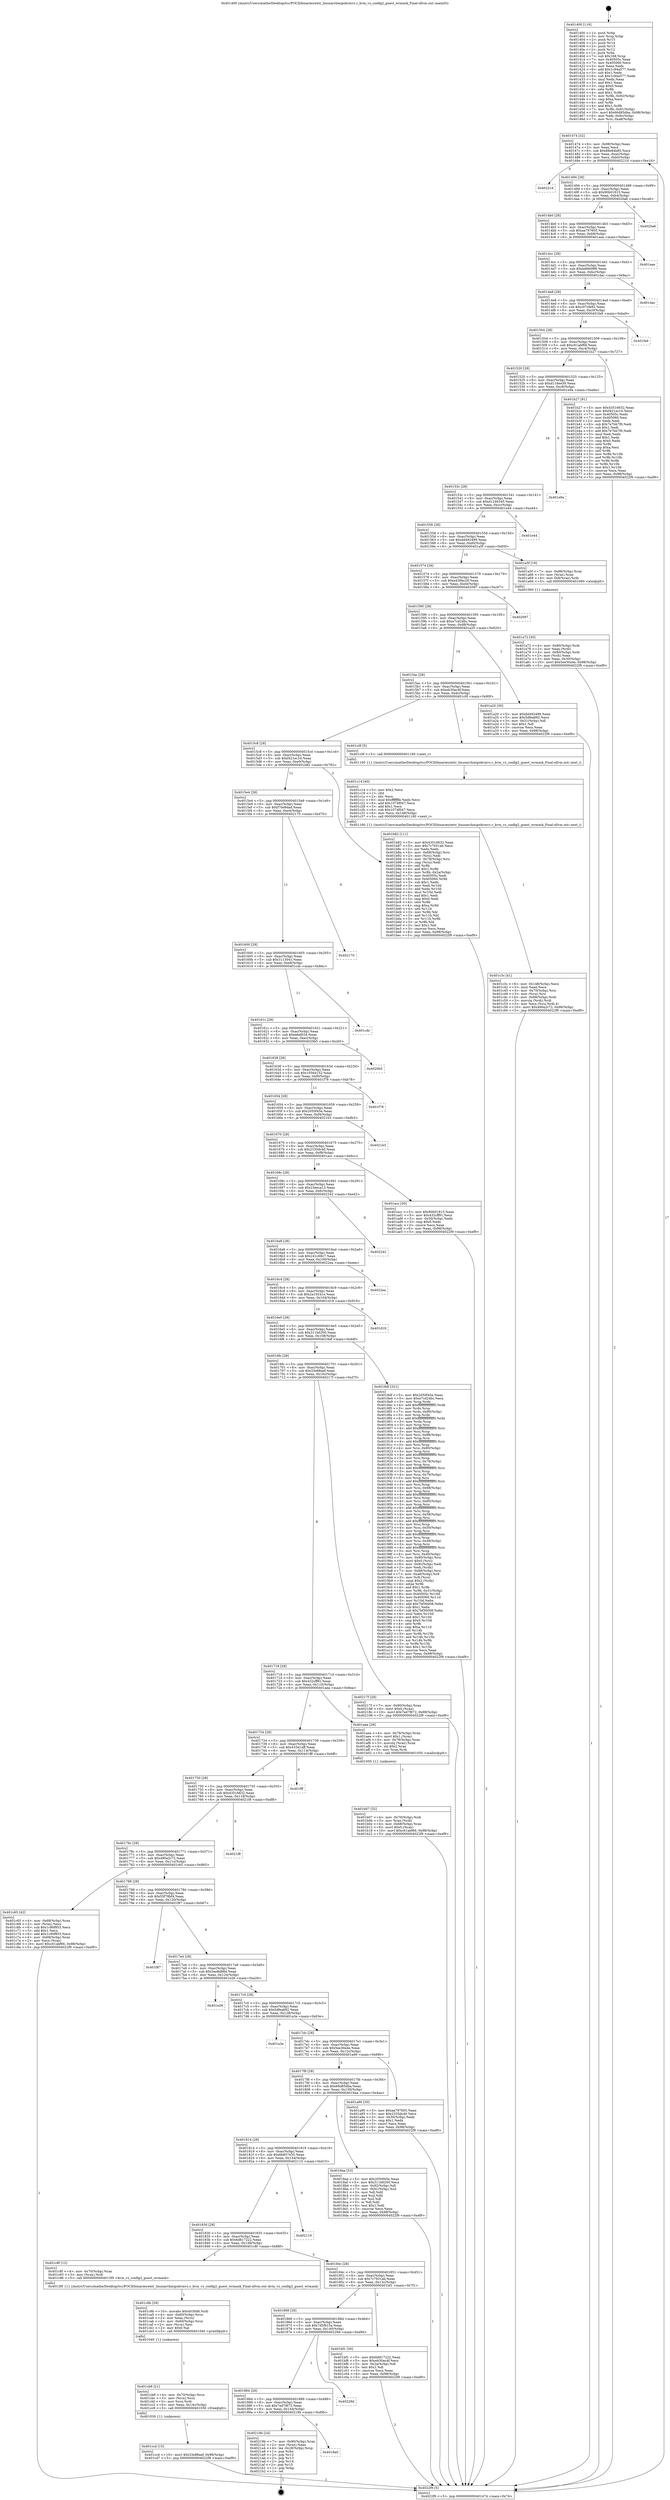 digraph "0x401400" {
  label = "0x401400 (/mnt/c/Users/mathe/Desktop/tcc/POCII/binaries/extr_linuxarchmipskvmvz.c_kvm_vz_config2_guest_wrmask_Final-ollvm.out::main(0))"
  labelloc = "t"
  node[shape=record]

  Entry [label="",width=0.3,height=0.3,shape=circle,fillcolor=black,style=filled]
  "0x401474" [label="{
     0x401474 [32]\l
     | [instrs]\l
     &nbsp;&nbsp;0x401474 \<+6\>: mov -0x98(%rbp),%eax\l
     &nbsp;&nbsp;0x40147a \<+2\>: mov %eax,%ecx\l
     &nbsp;&nbsp;0x40147c \<+6\>: sub $0x88e84b85,%ecx\l
     &nbsp;&nbsp;0x401482 \<+6\>: mov %eax,-0xac(%rbp)\l
     &nbsp;&nbsp;0x401488 \<+6\>: mov %ecx,-0xb0(%rbp)\l
     &nbsp;&nbsp;0x40148e \<+6\>: je 000000000040221d \<main+0xe1d\>\l
  }"]
  "0x40221d" [label="{
     0x40221d\l
  }", style=dashed]
  "0x401494" [label="{
     0x401494 [28]\l
     | [instrs]\l
     &nbsp;&nbsp;0x401494 \<+5\>: jmp 0000000000401499 \<main+0x99\>\l
     &nbsp;&nbsp;0x401499 \<+6\>: mov -0xac(%rbp),%eax\l
     &nbsp;&nbsp;0x40149f \<+5\>: sub $0x90b01815,%eax\l
     &nbsp;&nbsp;0x4014a4 \<+6\>: mov %eax,-0xb4(%rbp)\l
     &nbsp;&nbsp;0x4014aa \<+6\>: je 00000000004020a6 \<main+0xca6\>\l
  }"]
  Exit [label="",width=0.3,height=0.3,shape=circle,fillcolor=black,style=filled,peripheries=2]
  "0x4020a6" [label="{
     0x4020a6\l
  }", style=dashed]
  "0x4014b0" [label="{
     0x4014b0 [28]\l
     | [instrs]\l
     &nbsp;&nbsp;0x4014b0 \<+5\>: jmp 00000000004014b5 \<main+0xb5\>\l
     &nbsp;&nbsp;0x4014b5 \<+6\>: mov -0xac(%rbp),%eax\l
     &nbsp;&nbsp;0x4014bb \<+5\>: sub $0xaa797605,%eax\l
     &nbsp;&nbsp;0x4014c0 \<+6\>: mov %eax,-0xb8(%rbp)\l
     &nbsp;&nbsp;0x4014c6 \<+6\>: je 0000000000401aae \<main+0x6ae\>\l
  }"]
  "0x4018a0" [label="{
     0x4018a0\l
  }", style=dashed]
  "0x401aae" [label="{
     0x401aae\l
  }", style=dashed]
  "0x4014cc" [label="{
     0x4014cc [28]\l
     | [instrs]\l
     &nbsp;&nbsp;0x4014cc \<+5\>: jmp 00000000004014d1 \<main+0xd1\>\l
     &nbsp;&nbsp;0x4014d1 \<+6\>: mov -0xac(%rbp),%eax\l
     &nbsp;&nbsp;0x4014d7 \<+5\>: sub $0xbd6609f6,%eax\l
     &nbsp;&nbsp;0x4014dc \<+6\>: mov %eax,-0xbc(%rbp)\l
     &nbsp;&nbsp;0x4014e2 \<+6\>: je 0000000000401dac \<main+0x9ac\>\l
  }"]
  "0x40219b" [label="{
     0x40219b [24]\l
     | [instrs]\l
     &nbsp;&nbsp;0x40219b \<+7\>: mov -0x90(%rbp),%rax\l
     &nbsp;&nbsp;0x4021a2 \<+2\>: mov (%rax),%eax\l
     &nbsp;&nbsp;0x4021a4 \<+4\>: lea -0x28(%rbp),%rsp\l
     &nbsp;&nbsp;0x4021a8 \<+1\>: pop %rbx\l
     &nbsp;&nbsp;0x4021a9 \<+2\>: pop %r12\l
     &nbsp;&nbsp;0x4021ab \<+2\>: pop %r13\l
     &nbsp;&nbsp;0x4021ad \<+2\>: pop %r14\l
     &nbsp;&nbsp;0x4021af \<+2\>: pop %r15\l
     &nbsp;&nbsp;0x4021b1 \<+1\>: pop %rbp\l
     &nbsp;&nbsp;0x4021b2 \<+1\>: ret\l
  }"]
  "0x401dac" [label="{
     0x401dac\l
  }", style=dashed]
  "0x4014e8" [label="{
     0x4014e8 [28]\l
     | [instrs]\l
     &nbsp;&nbsp;0x4014e8 \<+5\>: jmp 00000000004014ed \<main+0xed\>\l
     &nbsp;&nbsp;0x4014ed \<+6\>: mov -0xac(%rbp),%eax\l
     &nbsp;&nbsp;0x4014f3 \<+5\>: sub $0xc07cfa92,%eax\l
     &nbsp;&nbsp;0x4014f8 \<+6\>: mov %eax,-0xc0(%rbp)\l
     &nbsp;&nbsp;0x4014fe \<+6\>: je 0000000000401fa9 \<main+0xba9\>\l
  }"]
  "0x401884" [label="{
     0x401884 [28]\l
     | [instrs]\l
     &nbsp;&nbsp;0x401884 \<+5\>: jmp 0000000000401889 \<main+0x489\>\l
     &nbsp;&nbsp;0x401889 \<+6\>: mov -0xac(%rbp),%eax\l
     &nbsp;&nbsp;0x40188f \<+5\>: sub $0x7ed7f672,%eax\l
     &nbsp;&nbsp;0x401894 \<+6\>: mov %eax,-0x144(%rbp)\l
     &nbsp;&nbsp;0x40189a \<+6\>: je 000000000040219b \<main+0xd9b\>\l
  }"]
  "0x401fa9" [label="{
     0x401fa9\l
  }", style=dashed]
  "0x401504" [label="{
     0x401504 [28]\l
     | [instrs]\l
     &nbsp;&nbsp;0x401504 \<+5\>: jmp 0000000000401509 \<main+0x109\>\l
     &nbsp;&nbsp;0x401509 \<+6\>: mov -0xac(%rbp),%eax\l
     &nbsp;&nbsp;0x40150f \<+5\>: sub $0xc61abf66,%eax\l
     &nbsp;&nbsp;0x401514 \<+6\>: mov %eax,-0xc4(%rbp)\l
     &nbsp;&nbsp;0x40151a \<+6\>: je 0000000000401b27 \<main+0x727\>\l
  }"]
  "0x40229d" [label="{
     0x40229d\l
  }", style=dashed]
  "0x401b27" [label="{
     0x401b27 [91]\l
     | [instrs]\l
     &nbsp;&nbsp;0x401b27 \<+5\>: mov $0x43516632,%eax\l
     &nbsp;&nbsp;0x401b2c \<+5\>: mov $0xf421ec16,%ecx\l
     &nbsp;&nbsp;0x401b31 \<+7\>: mov 0x40505c,%edx\l
     &nbsp;&nbsp;0x401b38 \<+7\>: mov 0x405060,%esi\l
     &nbsp;&nbsp;0x401b3f \<+2\>: mov %edx,%edi\l
     &nbsp;&nbsp;0x401b41 \<+6\>: sub $0x7e7bb7f0,%edi\l
     &nbsp;&nbsp;0x401b47 \<+3\>: sub $0x1,%edi\l
     &nbsp;&nbsp;0x401b4a \<+6\>: add $0x7e7bb7f0,%edi\l
     &nbsp;&nbsp;0x401b50 \<+3\>: imul %edi,%edx\l
     &nbsp;&nbsp;0x401b53 \<+3\>: and $0x1,%edx\l
     &nbsp;&nbsp;0x401b56 \<+3\>: cmp $0x0,%edx\l
     &nbsp;&nbsp;0x401b59 \<+4\>: sete %r8b\l
     &nbsp;&nbsp;0x401b5d \<+3\>: cmp $0xa,%esi\l
     &nbsp;&nbsp;0x401b60 \<+4\>: setl %r9b\l
     &nbsp;&nbsp;0x401b64 \<+3\>: mov %r8b,%r10b\l
     &nbsp;&nbsp;0x401b67 \<+3\>: and %r9b,%r10b\l
     &nbsp;&nbsp;0x401b6a \<+3\>: xor %r9b,%r8b\l
     &nbsp;&nbsp;0x401b6d \<+3\>: or %r8b,%r10b\l
     &nbsp;&nbsp;0x401b70 \<+4\>: test $0x1,%r10b\l
     &nbsp;&nbsp;0x401b74 \<+3\>: cmovne %ecx,%eax\l
     &nbsp;&nbsp;0x401b77 \<+6\>: mov %eax,-0x98(%rbp)\l
     &nbsp;&nbsp;0x401b7d \<+5\>: jmp 00000000004022f9 \<main+0xef9\>\l
  }"]
  "0x401520" [label="{
     0x401520 [28]\l
     | [instrs]\l
     &nbsp;&nbsp;0x401520 \<+5\>: jmp 0000000000401525 \<main+0x125\>\l
     &nbsp;&nbsp;0x401525 \<+6\>: mov -0xac(%rbp),%eax\l
     &nbsp;&nbsp;0x40152b \<+5\>: sub $0xd118ee39,%eax\l
     &nbsp;&nbsp;0x401530 \<+6\>: mov %eax,-0xc8(%rbp)\l
     &nbsp;&nbsp;0x401536 \<+6\>: je 0000000000401e9a \<main+0xa9a\>\l
  }"]
  "0x401ccd" [label="{
     0x401ccd [15]\l
     | [instrs]\l
     &nbsp;&nbsp;0x401ccd \<+10\>: movl $0x33e88aef,-0x98(%rbp)\l
     &nbsp;&nbsp;0x401cd7 \<+5\>: jmp 00000000004022f9 \<main+0xef9\>\l
  }"]
  "0x401e9a" [label="{
     0x401e9a\l
  }", style=dashed]
  "0x40153c" [label="{
     0x40153c [28]\l
     | [instrs]\l
     &nbsp;&nbsp;0x40153c \<+5\>: jmp 0000000000401541 \<main+0x141\>\l
     &nbsp;&nbsp;0x401541 \<+6\>: mov -0xac(%rbp),%eax\l
     &nbsp;&nbsp;0x401547 \<+5\>: sub $0xd1246345,%eax\l
     &nbsp;&nbsp;0x40154c \<+6\>: mov %eax,-0xcc(%rbp)\l
     &nbsp;&nbsp;0x401552 \<+6\>: je 0000000000401e44 \<main+0xa44\>\l
  }"]
  "0x401cb8" [label="{
     0x401cb8 [21]\l
     | [instrs]\l
     &nbsp;&nbsp;0x401cb8 \<+4\>: mov -0x70(%rbp),%rcx\l
     &nbsp;&nbsp;0x401cbc \<+3\>: mov (%rcx),%rcx\l
     &nbsp;&nbsp;0x401cbf \<+3\>: mov %rcx,%rdi\l
     &nbsp;&nbsp;0x401cc2 \<+6\>: mov %eax,-0x14c(%rbp)\l
     &nbsp;&nbsp;0x401cc8 \<+5\>: call 0000000000401030 \<free@plt\>\l
     | [calls]\l
     &nbsp;&nbsp;0x401030 \{1\} (unknown)\l
  }"]
  "0x401e44" [label="{
     0x401e44\l
  }", style=dashed]
  "0x401558" [label="{
     0x401558 [28]\l
     | [instrs]\l
     &nbsp;&nbsp;0x401558 \<+5\>: jmp 000000000040155d \<main+0x15d\>\l
     &nbsp;&nbsp;0x40155d \<+6\>: mov -0xac(%rbp),%eax\l
     &nbsp;&nbsp;0x401563 \<+5\>: sub $0xdd492499,%eax\l
     &nbsp;&nbsp;0x401568 \<+6\>: mov %eax,-0xd0(%rbp)\l
     &nbsp;&nbsp;0x40156e \<+6\>: je 0000000000401a5f \<main+0x65f\>\l
  }"]
  "0x401c9b" [label="{
     0x401c9b [29]\l
     | [instrs]\l
     &nbsp;&nbsp;0x401c9b \<+10\>: movabs $0x4030d6,%rdi\l
     &nbsp;&nbsp;0x401ca5 \<+4\>: mov -0x60(%rbp),%rcx\l
     &nbsp;&nbsp;0x401ca9 \<+2\>: mov %eax,(%rcx)\l
     &nbsp;&nbsp;0x401cab \<+4\>: mov -0x60(%rbp),%rcx\l
     &nbsp;&nbsp;0x401caf \<+2\>: mov (%rcx),%esi\l
     &nbsp;&nbsp;0x401cb1 \<+2\>: mov $0x0,%al\l
     &nbsp;&nbsp;0x401cb3 \<+5\>: call 0000000000401040 \<printf@plt\>\l
     | [calls]\l
     &nbsp;&nbsp;0x401040 \{1\} (unknown)\l
  }"]
  "0x401a5f" [label="{
     0x401a5f [19]\l
     | [instrs]\l
     &nbsp;&nbsp;0x401a5f \<+7\>: mov -0x88(%rbp),%rax\l
     &nbsp;&nbsp;0x401a66 \<+3\>: mov (%rax),%rax\l
     &nbsp;&nbsp;0x401a69 \<+4\>: mov 0x8(%rax),%rdi\l
     &nbsp;&nbsp;0x401a6d \<+5\>: call 0000000000401060 \<atoi@plt\>\l
     | [calls]\l
     &nbsp;&nbsp;0x401060 \{1\} (unknown)\l
  }"]
  "0x401574" [label="{
     0x401574 [28]\l
     | [instrs]\l
     &nbsp;&nbsp;0x401574 \<+5\>: jmp 0000000000401579 \<main+0x179\>\l
     &nbsp;&nbsp;0x401579 \<+6\>: mov -0xac(%rbp),%eax\l
     &nbsp;&nbsp;0x40157f \<+5\>: sub $0xe436bc28,%eax\l
     &nbsp;&nbsp;0x401584 \<+6\>: mov %eax,-0xd4(%rbp)\l
     &nbsp;&nbsp;0x40158a \<+6\>: je 0000000000402097 \<main+0xc97\>\l
  }"]
  "0x401c3c" [label="{
     0x401c3c [41]\l
     | [instrs]\l
     &nbsp;&nbsp;0x401c3c \<+6\>: mov -0x148(%rbp),%ecx\l
     &nbsp;&nbsp;0x401c42 \<+3\>: imul %eax,%ecx\l
     &nbsp;&nbsp;0x401c45 \<+4\>: mov -0x70(%rbp),%rsi\l
     &nbsp;&nbsp;0x401c49 \<+3\>: mov (%rsi),%rsi\l
     &nbsp;&nbsp;0x401c4c \<+4\>: mov -0x68(%rbp),%rdi\l
     &nbsp;&nbsp;0x401c50 \<+3\>: movslq (%rdi),%rdi\l
     &nbsp;&nbsp;0x401c53 \<+3\>: mov %ecx,(%rsi,%rdi,4)\l
     &nbsp;&nbsp;0x401c56 \<+10\>: movl $0x490a2c72,-0x98(%rbp)\l
     &nbsp;&nbsp;0x401c60 \<+5\>: jmp 00000000004022f9 \<main+0xef9\>\l
  }"]
  "0x402097" [label="{
     0x402097\l
  }", style=dashed]
  "0x401590" [label="{
     0x401590 [28]\l
     | [instrs]\l
     &nbsp;&nbsp;0x401590 \<+5\>: jmp 0000000000401595 \<main+0x195\>\l
     &nbsp;&nbsp;0x401595 \<+6\>: mov -0xac(%rbp),%eax\l
     &nbsp;&nbsp;0x40159b \<+5\>: sub $0xe7cd24bc,%eax\l
     &nbsp;&nbsp;0x4015a0 \<+6\>: mov %eax,-0xd8(%rbp)\l
     &nbsp;&nbsp;0x4015a6 \<+6\>: je 0000000000401a20 \<main+0x620\>\l
  }"]
  "0x401c14" [label="{
     0x401c14 [40]\l
     | [instrs]\l
     &nbsp;&nbsp;0x401c14 \<+5\>: mov $0x2,%ecx\l
     &nbsp;&nbsp;0x401c19 \<+1\>: cltd\l
     &nbsp;&nbsp;0x401c1a \<+2\>: idiv %ecx\l
     &nbsp;&nbsp;0x401c1c \<+6\>: imul $0xfffffffe,%edx,%ecx\l
     &nbsp;&nbsp;0x401c22 \<+6\>: add $0x1074f047,%ecx\l
     &nbsp;&nbsp;0x401c28 \<+3\>: add $0x1,%ecx\l
     &nbsp;&nbsp;0x401c2b \<+6\>: sub $0x1074f047,%ecx\l
     &nbsp;&nbsp;0x401c31 \<+6\>: mov %ecx,-0x148(%rbp)\l
     &nbsp;&nbsp;0x401c37 \<+5\>: call 0000000000401160 \<next_i\>\l
     | [calls]\l
     &nbsp;&nbsp;0x401160 \{1\} (/mnt/c/Users/mathe/Desktop/tcc/POCII/binaries/extr_linuxarchmipskvmvz.c_kvm_vz_config2_guest_wrmask_Final-ollvm.out::next_i)\l
  }"]
  "0x401a20" [label="{
     0x401a20 [30]\l
     | [instrs]\l
     &nbsp;&nbsp;0x401a20 \<+5\>: mov $0xdd492499,%eax\l
     &nbsp;&nbsp;0x401a25 \<+5\>: mov $0x5dfea692,%ecx\l
     &nbsp;&nbsp;0x401a2a \<+3\>: mov -0x31(%rbp),%dl\l
     &nbsp;&nbsp;0x401a2d \<+3\>: test $0x1,%dl\l
     &nbsp;&nbsp;0x401a30 \<+3\>: cmovne %ecx,%eax\l
     &nbsp;&nbsp;0x401a33 \<+6\>: mov %eax,-0x98(%rbp)\l
     &nbsp;&nbsp;0x401a39 \<+5\>: jmp 00000000004022f9 \<main+0xef9\>\l
  }"]
  "0x4015ac" [label="{
     0x4015ac [28]\l
     | [instrs]\l
     &nbsp;&nbsp;0x4015ac \<+5\>: jmp 00000000004015b1 \<main+0x1b1\>\l
     &nbsp;&nbsp;0x4015b1 \<+6\>: mov -0xac(%rbp),%eax\l
     &nbsp;&nbsp;0x4015b7 \<+5\>: sub $0xeb30ac4f,%eax\l
     &nbsp;&nbsp;0x4015bc \<+6\>: mov %eax,-0xdc(%rbp)\l
     &nbsp;&nbsp;0x4015c2 \<+6\>: je 0000000000401c0f \<main+0x80f\>\l
  }"]
  "0x401868" [label="{
     0x401868 [28]\l
     | [instrs]\l
     &nbsp;&nbsp;0x401868 \<+5\>: jmp 000000000040186d \<main+0x46d\>\l
     &nbsp;&nbsp;0x40186d \<+6\>: mov -0xac(%rbp),%eax\l
     &nbsp;&nbsp;0x401873 \<+5\>: sub $0x7d5f915a,%eax\l
     &nbsp;&nbsp;0x401878 \<+6\>: mov %eax,-0x140(%rbp)\l
     &nbsp;&nbsp;0x40187e \<+6\>: je 000000000040229d \<main+0xe9d\>\l
  }"]
  "0x401c0f" [label="{
     0x401c0f [5]\l
     | [instrs]\l
     &nbsp;&nbsp;0x401c0f \<+5\>: call 0000000000401160 \<next_i\>\l
     | [calls]\l
     &nbsp;&nbsp;0x401160 \{1\} (/mnt/c/Users/mathe/Desktop/tcc/POCII/binaries/extr_linuxarchmipskvmvz.c_kvm_vz_config2_guest_wrmask_Final-ollvm.out::next_i)\l
  }"]
  "0x4015c8" [label="{
     0x4015c8 [28]\l
     | [instrs]\l
     &nbsp;&nbsp;0x4015c8 \<+5\>: jmp 00000000004015cd \<main+0x1cd\>\l
     &nbsp;&nbsp;0x4015cd \<+6\>: mov -0xac(%rbp),%eax\l
     &nbsp;&nbsp;0x4015d3 \<+5\>: sub $0xf421ec16,%eax\l
     &nbsp;&nbsp;0x4015d8 \<+6\>: mov %eax,-0xe0(%rbp)\l
     &nbsp;&nbsp;0x4015de \<+6\>: je 0000000000401b82 \<main+0x782\>\l
  }"]
  "0x401bf1" [label="{
     0x401bf1 [30]\l
     | [instrs]\l
     &nbsp;&nbsp;0x401bf1 \<+5\>: mov $0x6d817222,%eax\l
     &nbsp;&nbsp;0x401bf6 \<+5\>: mov $0xeb30ac4f,%ecx\l
     &nbsp;&nbsp;0x401bfb \<+3\>: mov -0x2a(%rbp),%dl\l
     &nbsp;&nbsp;0x401bfe \<+3\>: test $0x1,%dl\l
     &nbsp;&nbsp;0x401c01 \<+3\>: cmovne %ecx,%eax\l
     &nbsp;&nbsp;0x401c04 \<+6\>: mov %eax,-0x98(%rbp)\l
     &nbsp;&nbsp;0x401c0a \<+5\>: jmp 00000000004022f9 \<main+0xef9\>\l
  }"]
  "0x401b82" [label="{
     0x401b82 [111]\l
     | [instrs]\l
     &nbsp;&nbsp;0x401b82 \<+5\>: mov $0x43516632,%eax\l
     &nbsp;&nbsp;0x401b87 \<+5\>: mov $0x7c7931ab,%ecx\l
     &nbsp;&nbsp;0x401b8c \<+2\>: xor %edx,%edx\l
     &nbsp;&nbsp;0x401b8e \<+4\>: mov -0x68(%rbp),%rsi\l
     &nbsp;&nbsp;0x401b92 \<+2\>: mov (%rsi),%edi\l
     &nbsp;&nbsp;0x401b94 \<+4\>: mov -0x78(%rbp),%rsi\l
     &nbsp;&nbsp;0x401b98 \<+2\>: cmp (%rsi),%edi\l
     &nbsp;&nbsp;0x401b9a \<+4\>: setl %r8b\l
     &nbsp;&nbsp;0x401b9e \<+4\>: and $0x1,%r8b\l
     &nbsp;&nbsp;0x401ba2 \<+4\>: mov %r8b,-0x2a(%rbp)\l
     &nbsp;&nbsp;0x401ba6 \<+7\>: mov 0x40505c,%edi\l
     &nbsp;&nbsp;0x401bad \<+8\>: mov 0x405060,%r9d\l
     &nbsp;&nbsp;0x401bb5 \<+3\>: sub $0x1,%edx\l
     &nbsp;&nbsp;0x401bb8 \<+3\>: mov %edi,%r10d\l
     &nbsp;&nbsp;0x401bbb \<+3\>: add %edx,%r10d\l
     &nbsp;&nbsp;0x401bbe \<+4\>: imul %r10d,%edi\l
     &nbsp;&nbsp;0x401bc2 \<+3\>: and $0x1,%edi\l
     &nbsp;&nbsp;0x401bc5 \<+3\>: cmp $0x0,%edi\l
     &nbsp;&nbsp;0x401bc8 \<+4\>: sete %r8b\l
     &nbsp;&nbsp;0x401bcc \<+4\>: cmp $0xa,%r9d\l
     &nbsp;&nbsp;0x401bd0 \<+4\>: setl %r11b\l
     &nbsp;&nbsp;0x401bd4 \<+3\>: mov %r8b,%bl\l
     &nbsp;&nbsp;0x401bd7 \<+3\>: and %r11b,%bl\l
     &nbsp;&nbsp;0x401bda \<+3\>: xor %r11b,%r8b\l
     &nbsp;&nbsp;0x401bdd \<+3\>: or %r8b,%bl\l
     &nbsp;&nbsp;0x401be0 \<+3\>: test $0x1,%bl\l
     &nbsp;&nbsp;0x401be3 \<+3\>: cmovne %ecx,%eax\l
     &nbsp;&nbsp;0x401be6 \<+6\>: mov %eax,-0x98(%rbp)\l
     &nbsp;&nbsp;0x401bec \<+5\>: jmp 00000000004022f9 \<main+0xef9\>\l
  }"]
  "0x4015e4" [label="{
     0x4015e4 [28]\l
     | [instrs]\l
     &nbsp;&nbsp;0x4015e4 \<+5\>: jmp 00000000004015e9 \<main+0x1e9\>\l
     &nbsp;&nbsp;0x4015e9 \<+6\>: mov -0xac(%rbp),%eax\l
     &nbsp;&nbsp;0x4015ef \<+5\>: sub $0xf70e9dad,%eax\l
     &nbsp;&nbsp;0x4015f4 \<+6\>: mov %eax,-0xe4(%rbp)\l
     &nbsp;&nbsp;0x4015fa \<+6\>: je 0000000000402170 \<main+0xd70\>\l
  }"]
  "0x40184c" [label="{
     0x40184c [28]\l
     | [instrs]\l
     &nbsp;&nbsp;0x40184c \<+5\>: jmp 0000000000401851 \<main+0x451\>\l
     &nbsp;&nbsp;0x401851 \<+6\>: mov -0xac(%rbp),%eax\l
     &nbsp;&nbsp;0x401857 \<+5\>: sub $0x7c7931ab,%eax\l
     &nbsp;&nbsp;0x40185c \<+6\>: mov %eax,-0x13c(%rbp)\l
     &nbsp;&nbsp;0x401862 \<+6\>: je 0000000000401bf1 \<main+0x7f1\>\l
  }"]
  "0x402170" [label="{
     0x402170\l
  }", style=dashed]
  "0x401600" [label="{
     0x401600 [28]\l
     | [instrs]\l
     &nbsp;&nbsp;0x401600 \<+5\>: jmp 0000000000401605 \<main+0x205\>\l
     &nbsp;&nbsp;0x401605 \<+6\>: mov -0xac(%rbp),%eax\l
     &nbsp;&nbsp;0x40160b \<+5\>: sub $0x3113041,%eax\l
     &nbsp;&nbsp;0x401610 \<+6\>: mov %eax,-0xe8(%rbp)\l
     &nbsp;&nbsp;0x401616 \<+6\>: je 0000000000401cdc \<main+0x8dc\>\l
  }"]
  "0x401c8f" [label="{
     0x401c8f [12]\l
     | [instrs]\l
     &nbsp;&nbsp;0x401c8f \<+4\>: mov -0x70(%rbp),%rax\l
     &nbsp;&nbsp;0x401c93 \<+3\>: mov (%rax),%rdi\l
     &nbsp;&nbsp;0x401c96 \<+5\>: call 00000000004013f0 \<kvm_vz_config2_guest_wrmask\>\l
     | [calls]\l
     &nbsp;&nbsp;0x4013f0 \{1\} (/mnt/c/Users/mathe/Desktop/tcc/POCII/binaries/extr_linuxarchmipskvmvz.c_kvm_vz_config2_guest_wrmask_Final-ollvm.out::kvm_vz_config2_guest_wrmask)\l
  }"]
  "0x401cdc" [label="{
     0x401cdc\l
  }", style=dashed]
  "0x40161c" [label="{
     0x40161c [28]\l
     | [instrs]\l
     &nbsp;&nbsp;0x40161c \<+5\>: jmp 0000000000401621 \<main+0x221\>\l
     &nbsp;&nbsp;0x401621 \<+6\>: mov -0xac(%rbp),%eax\l
     &nbsp;&nbsp;0x401627 \<+5\>: sub $0xe6af034,%eax\l
     &nbsp;&nbsp;0x40162c \<+6\>: mov %eax,-0xec(%rbp)\l
     &nbsp;&nbsp;0x401632 \<+6\>: je 00000000004020b5 \<main+0xcb5\>\l
  }"]
  "0x401830" [label="{
     0x401830 [28]\l
     | [instrs]\l
     &nbsp;&nbsp;0x401830 \<+5\>: jmp 0000000000401835 \<main+0x435\>\l
     &nbsp;&nbsp;0x401835 \<+6\>: mov -0xac(%rbp),%eax\l
     &nbsp;&nbsp;0x40183b \<+5\>: sub $0x6d817222,%eax\l
     &nbsp;&nbsp;0x401840 \<+6\>: mov %eax,-0x138(%rbp)\l
     &nbsp;&nbsp;0x401846 \<+6\>: je 0000000000401c8f \<main+0x88f\>\l
  }"]
  "0x4020b5" [label="{
     0x4020b5\l
  }", style=dashed]
  "0x401638" [label="{
     0x401638 [28]\l
     | [instrs]\l
     &nbsp;&nbsp;0x401638 \<+5\>: jmp 000000000040163d \<main+0x23d\>\l
     &nbsp;&nbsp;0x40163d \<+6\>: mov -0xac(%rbp),%eax\l
     &nbsp;&nbsp;0x401643 \<+5\>: sub $0x10564152,%eax\l
     &nbsp;&nbsp;0x401648 \<+6\>: mov %eax,-0xf0(%rbp)\l
     &nbsp;&nbsp;0x40164e \<+6\>: je 0000000000401f78 \<main+0xb78\>\l
  }"]
  "0x402110" [label="{
     0x402110\l
  }", style=dashed]
  "0x401f78" [label="{
     0x401f78\l
  }", style=dashed]
  "0x401654" [label="{
     0x401654 [28]\l
     | [instrs]\l
     &nbsp;&nbsp;0x401654 \<+5\>: jmp 0000000000401659 \<main+0x259\>\l
     &nbsp;&nbsp;0x401659 \<+6\>: mov -0xac(%rbp),%eax\l
     &nbsp;&nbsp;0x40165f \<+5\>: sub $0x2050f45e,%eax\l
     &nbsp;&nbsp;0x401664 \<+6\>: mov %eax,-0xf4(%rbp)\l
     &nbsp;&nbsp;0x40166a \<+6\>: je 00000000004021b3 \<main+0xdb3\>\l
  }"]
  "0x401b07" [label="{
     0x401b07 [32]\l
     | [instrs]\l
     &nbsp;&nbsp;0x401b07 \<+4\>: mov -0x70(%rbp),%rdi\l
     &nbsp;&nbsp;0x401b0b \<+3\>: mov %rax,(%rdi)\l
     &nbsp;&nbsp;0x401b0e \<+4\>: mov -0x68(%rbp),%rax\l
     &nbsp;&nbsp;0x401b12 \<+6\>: movl $0x0,(%rax)\l
     &nbsp;&nbsp;0x401b18 \<+10\>: movl $0xc61abf66,-0x98(%rbp)\l
     &nbsp;&nbsp;0x401b22 \<+5\>: jmp 00000000004022f9 \<main+0xef9\>\l
  }"]
  "0x4021b3" [label="{
     0x4021b3\l
  }", style=dashed]
  "0x401670" [label="{
     0x401670 [28]\l
     | [instrs]\l
     &nbsp;&nbsp;0x401670 \<+5\>: jmp 0000000000401675 \<main+0x275\>\l
     &nbsp;&nbsp;0x401675 \<+6\>: mov -0xac(%rbp),%eax\l
     &nbsp;&nbsp;0x40167b \<+5\>: sub $0x2335dc40,%eax\l
     &nbsp;&nbsp;0x401680 \<+6\>: mov %eax,-0xf8(%rbp)\l
     &nbsp;&nbsp;0x401686 \<+6\>: je 0000000000401acc \<main+0x6cc\>\l
  }"]
  "0x401a72" [label="{
     0x401a72 [30]\l
     | [instrs]\l
     &nbsp;&nbsp;0x401a72 \<+4\>: mov -0x80(%rbp),%rdi\l
     &nbsp;&nbsp;0x401a76 \<+2\>: mov %eax,(%rdi)\l
     &nbsp;&nbsp;0x401a78 \<+4\>: mov -0x80(%rbp),%rdi\l
     &nbsp;&nbsp;0x401a7c \<+2\>: mov (%rdi),%eax\l
     &nbsp;&nbsp;0x401a7e \<+3\>: mov %eax,-0x30(%rbp)\l
     &nbsp;&nbsp;0x401a81 \<+10\>: movl $0x5ee30a4e,-0x98(%rbp)\l
     &nbsp;&nbsp;0x401a8b \<+5\>: jmp 00000000004022f9 \<main+0xef9\>\l
  }"]
  "0x401acc" [label="{
     0x401acc [30]\l
     | [instrs]\l
     &nbsp;&nbsp;0x401acc \<+5\>: mov $0x90b01815,%eax\l
     &nbsp;&nbsp;0x401ad1 \<+5\>: mov $0x432cff91,%ecx\l
     &nbsp;&nbsp;0x401ad6 \<+3\>: mov -0x30(%rbp),%edx\l
     &nbsp;&nbsp;0x401ad9 \<+3\>: cmp $0x0,%edx\l
     &nbsp;&nbsp;0x401adc \<+3\>: cmove %ecx,%eax\l
     &nbsp;&nbsp;0x401adf \<+6\>: mov %eax,-0x98(%rbp)\l
     &nbsp;&nbsp;0x401ae5 \<+5\>: jmp 00000000004022f9 \<main+0xef9\>\l
  }"]
  "0x40168c" [label="{
     0x40168c [28]\l
     | [instrs]\l
     &nbsp;&nbsp;0x40168c \<+5\>: jmp 0000000000401691 \<main+0x291\>\l
     &nbsp;&nbsp;0x401691 \<+6\>: mov -0xac(%rbp),%eax\l
     &nbsp;&nbsp;0x401697 \<+5\>: sub $0x23eeca13,%eax\l
     &nbsp;&nbsp;0x40169c \<+6\>: mov %eax,-0xfc(%rbp)\l
     &nbsp;&nbsp;0x4016a2 \<+6\>: je 0000000000402242 \<main+0xe42\>\l
  }"]
  "0x401400" [label="{
     0x401400 [116]\l
     | [instrs]\l
     &nbsp;&nbsp;0x401400 \<+1\>: push %rbp\l
     &nbsp;&nbsp;0x401401 \<+3\>: mov %rsp,%rbp\l
     &nbsp;&nbsp;0x401404 \<+2\>: push %r15\l
     &nbsp;&nbsp;0x401406 \<+2\>: push %r14\l
     &nbsp;&nbsp;0x401408 \<+2\>: push %r13\l
     &nbsp;&nbsp;0x40140a \<+2\>: push %r12\l
     &nbsp;&nbsp;0x40140c \<+1\>: push %rbx\l
     &nbsp;&nbsp;0x40140d \<+7\>: sub $0x168,%rsp\l
     &nbsp;&nbsp;0x401414 \<+7\>: mov 0x40505c,%eax\l
     &nbsp;&nbsp;0x40141b \<+7\>: mov 0x405060,%ecx\l
     &nbsp;&nbsp;0x401422 \<+2\>: mov %eax,%edx\l
     &nbsp;&nbsp;0x401424 \<+6\>: add $0x1c94a577,%edx\l
     &nbsp;&nbsp;0x40142a \<+3\>: sub $0x1,%edx\l
     &nbsp;&nbsp;0x40142d \<+6\>: sub $0x1c94a577,%edx\l
     &nbsp;&nbsp;0x401433 \<+3\>: imul %edx,%eax\l
     &nbsp;&nbsp;0x401436 \<+3\>: and $0x1,%eax\l
     &nbsp;&nbsp;0x401439 \<+3\>: cmp $0x0,%eax\l
     &nbsp;&nbsp;0x40143c \<+4\>: sete %r8b\l
     &nbsp;&nbsp;0x401440 \<+4\>: and $0x1,%r8b\l
     &nbsp;&nbsp;0x401444 \<+7\>: mov %r8b,-0x92(%rbp)\l
     &nbsp;&nbsp;0x40144b \<+3\>: cmp $0xa,%ecx\l
     &nbsp;&nbsp;0x40144e \<+4\>: setl %r8b\l
     &nbsp;&nbsp;0x401452 \<+4\>: and $0x1,%r8b\l
     &nbsp;&nbsp;0x401456 \<+7\>: mov %r8b,-0x91(%rbp)\l
     &nbsp;&nbsp;0x40145d \<+10\>: movl $0x66d85dba,-0x98(%rbp)\l
     &nbsp;&nbsp;0x401467 \<+6\>: mov %edi,-0x9c(%rbp)\l
     &nbsp;&nbsp;0x40146d \<+7\>: mov %rsi,-0xa8(%rbp)\l
  }"]
  "0x402242" [label="{
     0x402242\l
  }", style=dashed]
  "0x4016a8" [label="{
     0x4016a8 [28]\l
     | [instrs]\l
     &nbsp;&nbsp;0x4016a8 \<+5\>: jmp 00000000004016ad \<main+0x2ad\>\l
     &nbsp;&nbsp;0x4016ad \<+6\>: mov -0xac(%rbp),%eax\l
     &nbsp;&nbsp;0x4016b3 \<+5\>: sub $0x241c68c7,%eax\l
     &nbsp;&nbsp;0x4016b8 \<+6\>: mov %eax,-0x100(%rbp)\l
     &nbsp;&nbsp;0x4016be \<+6\>: je 00000000004022ea \<main+0xeea\>\l
  }"]
  "0x4022f9" [label="{
     0x4022f9 [5]\l
     | [instrs]\l
     &nbsp;&nbsp;0x4022f9 \<+5\>: jmp 0000000000401474 \<main+0x74\>\l
  }"]
  "0x4022ea" [label="{
     0x4022ea\l
  }", style=dashed]
  "0x4016c4" [label="{
     0x4016c4 [28]\l
     | [instrs]\l
     &nbsp;&nbsp;0x4016c4 \<+5\>: jmp 00000000004016c9 \<main+0x2c9\>\l
     &nbsp;&nbsp;0x4016c9 \<+6\>: mov -0xac(%rbp),%eax\l
     &nbsp;&nbsp;0x4016cf \<+5\>: sub $0x2a19241e,%eax\l
     &nbsp;&nbsp;0x4016d4 \<+6\>: mov %eax,-0x104(%rbp)\l
     &nbsp;&nbsp;0x4016da \<+6\>: je 0000000000401d19 \<main+0x919\>\l
  }"]
  "0x401814" [label="{
     0x401814 [28]\l
     | [instrs]\l
     &nbsp;&nbsp;0x401814 \<+5\>: jmp 0000000000401819 \<main+0x419\>\l
     &nbsp;&nbsp;0x401819 \<+6\>: mov -0xac(%rbp),%eax\l
     &nbsp;&nbsp;0x40181f \<+5\>: sub $0x6b857e35,%eax\l
     &nbsp;&nbsp;0x401824 \<+6\>: mov %eax,-0x134(%rbp)\l
     &nbsp;&nbsp;0x40182a \<+6\>: je 0000000000402110 \<main+0xd10\>\l
  }"]
  "0x401d19" [label="{
     0x401d19\l
  }", style=dashed]
  "0x4016e0" [label="{
     0x4016e0 [28]\l
     | [instrs]\l
     &nbsp;&nbsp;0x4016e0 \<+5\>: jmp 00000000004016e5 \<main+0x2e5\>\l
     &nbsp;&nbsp;0x4016e5 \<+6\>: mov -0xac(%rbp),%eax\l
     &nbsp;&nbsp;0x4016eb \<+5\>: sub $0x311b6200,%eax\l
     &nbsp;&nbsp;0x4016f0 \<+6\>: mov %eax,-0x108(%rbp)\l
     &nbsp;&nbsp;0x4016f6 \<+6\>: je 00000000004018df \<main+0x4df\>\l
  }"]
  "0x4018aa" [label="{
     0x4018aa [53]\l
     | [instrs]\l
     &nbsp;&nbsp;0x4018aa \<+5\>: mov $0x2050f45e,%eax\l
     &nbsp;&nbsp;0x4018af \<+5\>: mov $0x311b6200,%ecx\l
     &nbsp;&nbsp;0x4018b4 \<+6\>: mov -0x92(%rbp),%dl\l
     &nbsp;&nbsp;0x4018ba \<+7\>: mov -0x91(%rbp),%sil\l
     &nbsp;&nbsp;0x4018c1 \<+3\>: mov %dl,%dil\l
     &nbsp;&nbsp;0x4018c4 \<+3\>: and %sil,%dil\l
     &nbsp;&nbsp;0x4018c7 \<+3\>: xor %sil,%dl\l
     &nbsp;&nbsp;0x4018ca \<+3\>: or %dl,%dil\l
     &nbsp;&nbsp;0x4018cd \<+4\>: test $0x1,%dil\l
     &nbsp;&nbsp;0x4018d1 \<+3\>: cmovne %ecx,%eax\l
     &nbsp;&nbsp;0x4018d4 \<+6\>: mov %eax,-0x98(%rbp)\l
     &nbsp;&nbsp;0x4018da \<+5\>: jmp 00000000004022f9 \<main+0xef9\>\l
  }"]
  "0x4018df" [label="{
     0x4018df [321]\l
     | [instrs]\l
     &nbsp;&nbsp;0x4018df \<+5\>: mov $0x2050f45e,%eax\l
     &nbsp;&nbsp;0x4018e4 \<+5\>: mov $0xe7cd24bc,%ecx\l
     &nbsp;&nbsp;0x4018e9 \<+3\>: mov %rsp,%rdx\l
     &nbsp;&nbsp;0x4018ec \<+4\>: add $0xfffffffffffffff0,%rdx\l
     &nbsp;&nbsp;0x4018f0 \<+3\>: mov %rdx,%rsp\l
     &nbsp;&nbsp;0x4018f3 \<+7\>: mov %rdx,-0x90(%rbp)\l
     &nbsp;&nbsp;0x4018fa \<+3\>: mov %rsp,%rdx\l
     &nbsp;&nbsp;0x4018fd \<+4\>: add $0xfffffffffffffff0,%rdx\l
     &nbsp;&nbsp;0x401901 \<+3\>: mov %rdx,%rsp\l
     &nbsp;&nbsp;0x401904 \<+3\>: mov %rsp,%rsi\l
     &nbsp;&nbsp;0x401907 \<+4\>: add $0xfffffffffffffff0,%rsi\l
     &nbsp;&nbsp;0x40190b \<+3\>: mov %rsi,%rsp\l
     &nbsp;&nbsp;0x40190e \<+7\>: mov %rsi,-0x88(%rbp)\l
     &nbsp;&nbsp;0x401915 \<+3\>: mov %rsp,%rsi\l
     &nbsp;&nbsp;0x401918 \<+4\>: add $0xfffffffffffffff0,%rsi\l
     &nbsp;&nbsp;0x40191c \<+3\>: mov %rsi,%rsp\l
     &nbsp;&nbsp;0x40191f \<+4\>: mov %rsi,-0x80(%rbp)\l
     &nbsp;&nbsp;0x401923 \<+3\>: mov %rsp,%rsi\l
     &nbsp;&nbsp;0x401926 \<+4\>: add $0xfffffffffffffff0,%rsi\l
     &nbsp;&nbsp;0x40192a \<+3\>: mov %rsi,%rsp\l
     &nbsp;&nbsp;0x40192d \<+4\>: mov %rsi,-0x78(%rbp)\l
     &nbsp;&nbsp;0x401931 \<+3\>: mov %rsp,%rsi\l
     &nbsp;&nbsp;0x401934 \<+4\>: add $0xfffffffffffffff0,%rsi\l
     &nbsp;&nbsp;0x401938 \<+3\>: mov %rsi,%rsp\l
     &nbsp;&nbsp;0x40193b \<+4\>: mov %rsi,-0x70(%rbp)\l
     &nbsp;&nbsp;0x40193f \<+3\>: mov %rsp,%rsi\l
     &nbsp;&nbsp;0x401942 \<+4\>: add $0xfffffffffffffff0,%rsi\l
     &nbsp;&nbsp;0x401946 \<+3\>: mov %rsi,%rsp\l
     &nbsp;&nbsp;0x401949 \<+4\>: mov %rsi,-0x68(%rbp)\l
     &nbsp;&nbsp;0x40194d \<+3\>: mov %rsp,%rsi\l
     &nbsp;&nbsp;0x401950 \<+4\>: add $0xfffffffffffffff0,%rsi\l
     &nbsp;&nbsp;0x401954 \<+3\>: mov %rsi,%rsp\l
     &nbsp;&nbsp;0x401957 \<+4\>: mov %rsi,-0x60(%rbp)\l
     &nbsp;&nbsp;0x40195b \<+3\>: mov %rsp,%rsi\l
     &nbsp;&nbsp;0x40195e \<+4\>: add $0xfffffffffffffff0,%rsi\l
     &nbsp;&nbsp;0x401962 \<+3\>: mov %rsi,%rsp\l
     &nbsp;&nbsp;0x401965 \<+4\>: mov %rsi,-0x58(%rbp)\l
     &nbsp;&nbsp;0x401969 \<+3\>: mov %rsp,%rsi\l
     &nbsp;&nbsp;0x40196c \<+4\>: add $0xfffffffffffffff0,%rsi\l
     &nbsp;&nbsp;0x401970 \<+3\>: mov %rsi,%rsp\l
     &nbsp;&nbsp;0x401973 \<+4\>: mov %rsi,-0x50(%rbp)\l
     &nbsp;&nbsp;0x401977 \<+3\>: mov %rsp,%rsi\l
     &nbsp;&nbsp;0x40197a \<+4\>: add $0xfffffffffffffff0,%rsi\l
     &nbsp;&nbsp;0x40197e \<+3\>: mov %rsi,%rsp\l
     &nbsp;&nbsp;0x401981 \<+4\>: mov %rsi,-0x48(%rbp)\l
     &nbsp;&nbsp;0x401985 \<+3\>: mov %rsp,%rsi\l
     &nbsp;&nbsp;0x401988 \<+4\>: add $0xfffffffffffffff0,%rsi\l
     &nbsp;&nbsp;0x40198c \<+3\>: mov %rsi,%rsp\l
     &nbsp;&nbsp;0x40198f \<+4\>: mov %rsi,-0x40(%rbp)\l
     &nbsp;&nbsp;0x401993 \<+7\>: mov -0x90(%rbp),%rsi\l
     &nbsp;&nbsp;0x40199a \<+6\>: movl $0x0,(%rsi)\l
     &nbsp;&nbsp;0x4019a0 \<+6\>: mov -0x9c(%rbp),%edi\l
     &nbsp;&nbsp;0x4019a6 \<+2\>: mov %edi,(%rdx)\l
     &nbsp;&nbsp;0x4019a8 \<+7\>: mov -0x88(%rbp),%rsi\l
     &nbsp;&nbsp;0x4019af \<+7\>: mov -0xa8(%rbp),%r8\l
     &nbsp;&nbsp;0x4019b6 \<+3\>: mov %r8,(%rsi)\l
     &nbsp;&nbsp;0x4019b9 \<+3\>: cmpl $0x2,(%rdx)\l
     &nbsp;&nbsp;0x4019bc \<+4\>: setne %r9b\l
     &nbsp;&nbsp;0x4019c0 \<+4\>: and $0x1,%r9b\l
     &nbsp;&nbsp;0x4019c4 \<+4\>: mov %r9b,-0x31(%rbp)\l
     &nbsp;&nbsp;0x4019c8 \<+8\>: mov 0x40505c,%r10d\l
     &nbsp;&nbsp;0x4019d0 \<+8\>: mov 0x405060,%r11d\l
     &nbsp;&nbsp;0x4019d8 \<+3\>: mov %r10d,%ebx\l
     &nbsp;&nbsp;0x4019db \<+6\>: add $0x7bf36008,%ebx\l
     &nbsp;&nbsp;0x4019e1 \<+3\>: sub $0x1,%ebx\l
     &nbsp;&nbsp;0x4019e4 \<+6\>: sub $0x7bf36008,%ebx\l
     &nbsp;&nbsp;0x4019ea \<+4\>: imul %ebx,%r10d\l
     &nbsp;&nbsp;0x4019ee \<+4\>: and $0x1,%r10d\l
     &nbsp;&nbsp;0x4019f2 \<+4\>: cmp $0x0,%r10d\l
     &nbsp;&nbsp;0x4019f6 \<+4\>: sete %r9b\l
     &nbsp;&nbsp;0x4019fa \<+4\>: cmp $0xa,%r11d\l
     &nbsp;&nbsp;0x4019fe \<+4\>: setl %r14b\l
     &nbsp;&nbsp;0x401a02 \<+3\>: mov %r9b,%r15b\l
     &nbsp;&nbsp;0x401a05 \<+3\>: and %r14b,%r15b\l
     &nbsp;&nbsp;0x401a08 \<+3\>: xor %r14b,%r9b\l
     &nbsp;&nbsp;0x401a0b \<+3\>: or %r9b,%r15b\l
     &nbsp;&nbsp;0x401a0e \<+4\>: test $0x1,%r15b\l
     &nbsp;&nbsp;0x401a12 \<+3\>: cmovne %ecx,%eax\l
     &nbsp;&nbsp;0x401a15 \<+6\>: mov %eax,-0x98(%rbp)\l
     &nbsp;&nbsp;0x401a1b \<+5\>: jmp 00000000004022f9 \<main+0xef9\>\l
  }"]
  "0x4016fc" [label="{
     0x4016fc [28]\l
     | [instrs]\l
     &nbsp;&nbsp;0x4016fc \<+5\>: jmp 0000000000401701 \<main+0x301\>\l
     &nbsp;&nbsp;0x401701 \<+6\>: mov -0xac(%rbp),%eax\l
     &nbsp;&nbsp;0x401707 \<+5\>: sub $0x33e88aef,%eax\l
     &nbsp;&nbsp;0x40170c \<+6\>: mov %eax,-0x10c(%rbp)\l
     &nbsp;&nbsp;0x401712 \<+6\>: je 000000000040217f \<main+0xd7f\>\l
  }"]
  "0x4017f8" [label="{
     0x4017f8 [28]\l
     | [instrs]\l
     &nbsp;&nbsp;0x4017f8 \<+5\>: jmp 00000000004017fd \<main+0x3fd\>\l
     &nbsp;&nbsp;0x4017fd \<+6\>: mov -0xac(%rbp),%eax\l
     &nbsp;&nbsp;0x401803 \<+5\>: sub $0x66d85dba,%eax\l
     &nbsp;&nbsp;0x401808 \<+6\>: mov %eax,-0x130(%rbp)\l
     &nbsp;&nbsp;0x40180e \<+6\>: je 00000000004018aa \<main+0x4aa\>\l
  }"]
  "0x40217f" [label="{
     0x40217f [28]\l
     | [instrs]\l
     &nbsp;&nbsp;0x40217f \<+7\>: mov -0x90(%rbp),%rax\l
     &nbsp;&nbsp;0x402186 \<+6\>: movl $0x0,(%rax)\l
     &nbsp;&nbsp;0x40218c \<+10\>: movl $0x7ed7f672,-0x98(%rbp)\l
     &nbsp;&nbsp;0x402196 \<+5\>: jmp 00000000004022f9 \<main+0xef9\>\l
  }"]
  "0x401718" [label="{
     0x401718 [28]\l
     | [instrs]\l
     &nbsp;&nbsp;0x401718 \<+5\>: jmp 000000000040171d \<main+0x31d\>\l
     &nbsp;&nbsp;0x40171d \<+6\>: mov -0xac(%rbp),%eax\l
     &nbsp;&nbsp;0x401723 \<+5\>: sub $0x432cff91,%eax\l
     &nbsp;&nbsp;0x401728 \<+6\>: mov %eax,-0x110(%rbp)\l
     &nbsp;&nbsp;0x40172e \<+6\>: je 0000000000401aea \<main+0x6ea\>\l
  }"]
  "0x401a90" [label="{
     0x401a90 [30]\l
     | [instrs]\l
     &nbsp;&nbsp;0x401a90 \<+5\>: mov $0xaa797605,%eax\l
     &nbsp;&nbsp;0x401a95 \<+5\>: mov $0x2335dc40,%ecx\l
     &nbsp;&nbsp;0x401a9a \<+3\>: mov -0x30(%rbp),%edx\l
     &nbsp;&nbsp;0x401a9d \<+3\>: cmp $0x1,%edx\l
     &nbsp;&nbsp;0x401aa0 \<+3\>: cmovl %ecx,%eax\l
     &nbsp;&nbsp;0x401aa3 \<+6\>: mov %eax,-0x98(%rbp)\l
     &nbsp;&nbsp;0x401aa9 \<+5\>: jmp 00000000004022f9 \<main+0xef9\>\l
  }"]
  "0x401aea" [label="{
     0x401aea [29]\l
     | [instrs]\l
     &nbsp;&nbsp;0x401aea \<+4\>: mov -0x78(%rbp),%rax\l
     &nbsp;&nbsp;0x401aee \<+6\>: movl $0x1,(%rax)\l
     &nbsp;&nbsp;0x401af4 \<+4\>: mov -0x78(%rbp),%rax\l
     &nbsp;&nbsp;0x401af8 \<+3\>: movslq (%rax),%rax\l
     &nbsp;&nbsp;0x401afb \<+4\>: shl $0x2,%rax\l
     &nbsp;&nbsp;0x401aff \<+3\>: mov %rax,%rdi\l
     &nbsp;&nbsp;0x401b02 \<+5\>: call 0000000000401050 \<malloc@plt\>\l
     | [calls]\l
     &nbsp;&nbsp;0x401050 \{1\} (unknown)\l
  }"]
  "0x401734" [label="{
     0x401734 [28]\l
     | [instrs]\l
     &nbsp;&nbsp;0x401734 \<+5\>: jmp 0000000000401739 \<main+0x339\>\l
     &nbsp;&nbsp;0x401739 \<+6\>: mov -0xac(%rbp),%eax\l
     &nbsp;&nbsp;0x40173f \<+5\>: sub $0x433d1aff,%eax\l
     &nbsp;&nbsp;0x401744 \<+6\>: mov %eax,-0x114(%rbp)\l
     &nbsp;&nbsp;0x40174a \<+6\>: je 0000000000401fff \<main+0xbff\>\l
  }"]
  "0x4017dc" [label="{
     0x4017dc [28]\l
     | [instrs]\l
     &nbsp;&nbsp;0x4017dc \<+5\>: jmp 00000000004017e1 \<main+0x3e1\>\l
     &nbsp;&nbsp;0x4017e1 \<+6\>: mov -0xac(%rbp),%eax\l
     &nbsp;&nbsp;0x4017e7 \<+5\>: sub $0x5ee30a4e,%eax\l
     &nbsp;&nbsp;0x4017ec \<+6\>: mov %eax,-0x12c(%rbp)\l
     &nbsp;&nbsp;0x4017f2 \<+6\>: je 0000000000401a90 \<main+0x690\>\l
  }"]
  "0x401fff" [label="{
     0x401fff\l
  }", style=dashed]
  "0x401750" [label="{
     0x401750 [28]\l
     | [instrs]\l
     &nbsp;&nbsp;0x401750 \<+5\>: jmp 0000000000401755 \<main+0x355\>\l
     &nbsp;&nbsp;0x401755 \<+6\>: mov -0xac(%rbp),%eax\l
     &nbsp;&nbsp;0x40175b \<+5\>: sub $0x43516632,%eax\l
     &nbsp;&nbsp;0x401760 \<+6\>: mov %eax,-0x118(%rbp)\l
     &nbsp;&nbsp;0x401766 \<+6\>: je 00000000004021f8 \<main+0xdf8\>\l
  }"]
  "0x401a3e" [label="{
     0x401a3e\l
  }", style=dashed]
  "0x4021f8" [label="{
     0x4021f8\l
  }", style=dashed]
  "0x40176c" [label="{
     0x40176c [28]\l
     | [instrs]\l
     &nbsp;&nbsp;0x40176c \<+5\>: jmp 0000000000401771 \<main+0x371\>\l
     &nbsp;&nbsp;0x401771 \<+6\>: mov -0xac(%rbp),%eax\l
     &nbsp;&nbsp;0x401777 \<+5\>: sub $0x490a2c72,%eax\l
     &nbsp;&nbsp;0x40177c \<+6\>: mov %eax,-0x11c(%rbp)\l
     &nbsp;&nbsp;0x401782 \<+6\>: je 0000000000401c65 \<main+0x865\>\l
  }"]
  "0x4017c0" [label="{
     0x4017c0 [28]\l
     | [instrs]\l
     &nbsp;&nbsp;0x4017c0 \<+5\>: jmp 00000000004017c5 \<main+0x3c5\>\l
     &nbsp;&nbsp;0x4017c5 \<+6\>: mov -0xac(%rbp),%eax\l
     &nbsp;&nbsp;0x4017cb \<+5\>: sub $0x5dfea692,%eax\l
     &nbsp;&nbsp;0x4017d0 \<+6\>: mov %eax,-0x128(%rbp)\l
     &nbsp;&nbsp;0x4017d6 \<+6\>: je 0000000000401a3e \<main+0x63e\>\l
  }"]
  "0x401c65" [label="{
     0x401c65 [42]\l
     | [instrs]\l
     &nbsp;&nbsp;0x401c65 \<+4\>: mov -0x68(%rbp),%rax\l
     &nbsp;&nbsp;0x401c69 \<+2\>: mov (%rax),%ecx\l
     &nbsp;&nbsp;0x401c6b \<+6\>: sub $0x1c90f853,%ecx\l
     &nbsp;&nbsp;0x401c71 \<+3\>: add $0x1,%ecx\l
     &nbsp;&nbsp;0x401c74 \<+6\>: add $0x1c90f853,%ecx\l
     &nbsp;&nbsp;0x401c7a \<+4\>: mov -0x68(%rbp),%rax\l
     &nbsp;&nbsp;0x401c7e \<+2\>: mov %ecx,(%rax)\l
     &nbsp;&nbsp;0x401c80 \<+10\>: movl $0xc61abf66,-0x98(%rbp)\l
     &nbsp;&nbsp;0x401c8a \<+5\>: jmp 00000000004022f9 \<main+0xef9\>\l
  }"]
  "0x401788" [label="{
     0x401788 [28]\l
     | [instrs]\l
     &nbsp;&nbsp;0x401788 \<+5\>: jmp 000000000040178d \<main+0x38d\>\l
     &nbsp;&nbsp;0x40178d \<+6\>: mov -0xac(%rbp),%eax\l
     &nbsp;&nbsp;0x401793 \<+5\>: sub $0x55f78bf4,%eax\l
     &nbsp;&nbsp;0x401798 \<+6\>: mov %eax,-0x120(%rbp)\l
     &nbsp;&nbsp;0x40179e \<+6\>: je 0000000000401f87 \<main+0xb87\>\l
  }"]
  "0x401e26" [label="{
     0x401e26\l
  }", style=dashed]
  "0x401f87" [label="{
     0x401f87\l
  }", style=dashed]
  "0x4017a4" [label="{
     0x4017a4 [28]\l
     | [instrs]\l
     &nbsp;&nbsp;0x4017a4 \<+5\>: jmp 00000000004017a9 \<main+0x3a9\>\l
     &nbsp;&nbsp;0x4017a9 \<+6\>: mov -0xac(%rbp),%eax\l
     &nbsp;&nbsp;0x4017af \<+5\>: sub $0x5ae8d88d,%eax\l
     &nbsp;&nbsp;0x4017b4 \<+6\>: mov %eax,-0x124(%rbp)\l
     &nbsp;&nbsp;0x4017ba \<+6\>: je 0000000000401e26 \<main+0xa26\>\l
  }"]
  Entry -> "0x401400" [label=" 1"]
  "0x401474" -> "0x40221d" [label=" 0"]
  "0x401474" -> "0x401494" [label=" 18"]
  "0x40219b" -> Exit [label=" 1"]
  "0x401494" -> "0x4020a6" [label=" 0"]
  "0x401494" -> "0x4014b0" [label=" 18"]
  "0x401884" -> "0x4018a0" [label=" 0"]
  "0x4014b0" -> "0x401aae" [label=" 0"]
  "0x4014b0" -> "0x4014cc" [label=" 18"]
  "0x401884" -> "0x40219b" [label=" 1"]
  "0x4014cc" -> "0x401dac" [label=" 0"]
  "0x4014cc" -> "0x4014e8" [label=" 18"]
  "0x401868" -> "0x401884" [label=" 1"]
  "0x4014e8" -> "0x401fa9" [label=" 0"]
  "0x4014e8" -> "0x401504" [label=" 18"]
  "0x401868" -> "0x40229d" [label=" 0"]
  "0x401504" -> "0x401b27" [label=" 2"]
  "0x401504" -> "0x401520" [label=" 16"]
  "0x40217f" -> "0x4022f9" [label=" 1"]
  "0x401520" -> "0x401e9a" [label=" 0"]
  "0x401520" -> "0x40153c" [label=" 16"]
  "0x401ccd" -> "0x4022f9" [label=" 1"]
  "0x40153c" -> "0x401e44" [label=" 0"]
  "0x40153c" -> "0x401558" [label=" 16"]
  "0x401cb8" -> "0x401ccd" [label=" 1"]
  "0x401558" -> "0x401a5f" [label=" 1"]
  "0x401558" -> "0x401574" [label=" 15"]
  "0x401c9b" -> "0x401cb8" [label=" 1"]
  "0x401574" -> "0x402097" [label=" 0"]
  "0x401574" -> "0x401590" [label=" 15"]
  "0x401c8f" -> "0x401c9b" [label=" 1"]
  "0x401590" -> "0x401a20" [label=" 1"]
  "0x401590" -> "0x4015ac" [label=" 14"]
  "0x401c65" -> "0x4022f9" [label=" 1"]
  "0x4015ac" -> "0x401c0f" [label=" 1"]
  "0x4015ac" -> "0x4015c8" [label=" 13"]
  "0x401c3c" -> "0x4022f9" [label=" 1"]
  "0x4015c8" -> "0x401b82" [label=" 2"]
  "0x4015c8" -> "0x4015e4" [label=" 11"]
  "0x401c14" -> "0x401c3c" [label=" 1"]
  "0x4015e4" -> "0x402170" [label=" 0"]
  "0x4015e4" -> "0x401600" [label=" 11"]
  "0x401bf1" -> "0x4022f9" [label=" 2"]
  "0x401600" -> "0x401cdc" [label=" 0"]
  "0x401600" -> "0x40161c" [label=" 11"]
  "0x40184c" -> "0x401868" [label=" 1"]
  "0x40161c" -> "0x4020b5" [label=" 0"]
  "0x40161c" -> "0x401638" [label=" 11"]
  "0x401c0f" -> "0x401c14" [label=" 1"]
  "0x401638" -> "0x401f78" [label=" 0"]
  "0x401638" -> "0x401654" [label=" 11"]
  "0x401830" -> "0x40184c" [label=" 3"]
  "0x401654" -> "0x4021b3" [label=" 0"]
  "0x401654" -> "0x401670" [label=" 11"]
  "0x40184c" -> "0x401bf1" [label=" 2"]
  "0x401670" -> "0x401acc" [label=" 1"]
  "0x401670" -> "0x40168c" [label=" 10"]
  "0x401814" -> "0x401830" [label=" 4"]
  "0x40168c" -> "0x402242" [label=" 0"]
  "0x40168c" -> "0x4016a8" [label=" 10"]
  "0x401830" -> "0x401c8f" [label=" 1"]
  "0x4016a8" -> "0x4022ea" [label=" 0"]
  "0x4016a8" -> "0x4016c4" [label=" 10"]
  "0x401b82" -> "0x4022f9" [label=" 2"]
  "0x4016c4" -> "0x401d19" [label=" 0"]
  "0x4016c4" -> "0x4016e0" [label=" 10"]
  "0x401b27" -> "0x4022f9" [label=" 2"]
  "0x4016e0" -> "0x4018df" [label=" 1"]
  "0x4016e0" -> "0x4016fc" [label=" 9"]
  "0x401b07" -> "0x4022f9" [label=" 1"]
  "0x4016fc" -> "0x40217f" [label=" 1"]
  "0x4016fc" -> "0x401718" [label=" 8"]
  "0x401acc" -> "0x4022f9" [label=" 1"]
  "0x401718" -> "0x401aea" [label=" 1"]
  "0x401718" -> "0x401734" [label=" 7"]
  "0x401a90" -> "0x4022f9" [label=" 1"]
  "0x401734" -> "0x401fff" [label=" 0"]
  "0x401734" -> "0x401750" [label=" 7"]
  "0x401a5f" -> "0x401a72" [label=" 1"]
  "0x401750" -> "0x4021f8" [label=" 0"]
  "0x401750" -> "0x40176c" [label=" 7"]
  "0x401a20" -> "0x4022f9" [label=" 1"]
  "0x40176c" -> "0x401c65" [label=" 1"]
  "0x40176c" -> "0x401788" [label=" 6"]
  "0x401814" -> "0x402110" [label=" 0"]
  "0x401788" -> "0x401f87" [label=" 0"]
  "0x401788" -> "0x4017a4" [label=" 6"]
  "0x4022f9" -> "0x401474" [label=" 17"]
  "0x4017a4" -> "0x401e26" [label=" 0"]
  "0x4017a4" -> "0x4017c0" [label=" 6"]
  "0x4018df" -> "0x4022f9" [label=" 1"]
  "0x4017c0" -> "0x401a3e" [label=" 0"]
  "0x4017c0" -> "0x4017dc" [label=" 6"]
  "0x401a72" -> "0x4022f9" [label=" 1"]
  "0x4017dc" -> "0x401a90" [label=" 1"]
  "0x4017dc" -> "0x4017f8" [label=" 5"]
  "0x401aea" -> "0x401b07" [label=" 1"]
  "0x4017f8" -> "0x4018aa" [label=" 1"]
  "0x4017f8" -> "0x401814" [label=" 4"]
  "0x4018aa" -> "0x4022f9" [label=" 1"]
  "0x401400" -> "0x401474" [label=" 1"]
}
